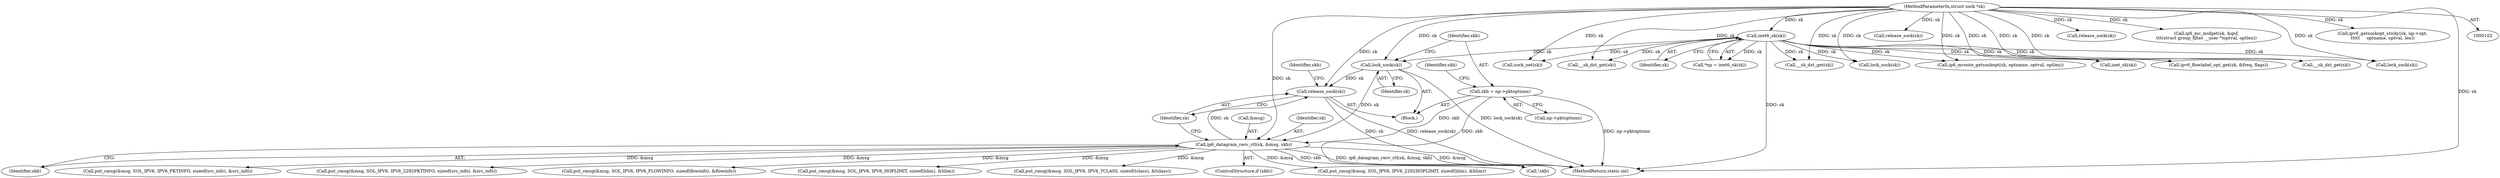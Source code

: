 digraph "0_linux_45f6fad84cc305103b28d73482b344d7f5b76f39_10@pointer" {
"1000264" [label="(Call,release_sock(sk))"];
"1000259" [label="(Call,ip6_datagram_recv_ctl(sk, &msg, skb))"];
"1000250" [label="(Call,lock_sock(sk))"];
"1000113" [label="(Call,inet6_sk(sk))"];
"1000103" [label="(MethodParameterIn,struct sock *sk)"];
"1000252" [label="(Call,skb = np->pktoptions)"];
"1000817" [label="(Call,sock_net(sk))"];
"1000583" [label="(Call,lock_sock(sk))"];
"1000114" [label="(Identifier,sk)"];
"1000757" [label="(Call,inet_sk(sk))"];
"1000263" [label="(Identifier,skb)"];
"1000268" [label="(Identifier,skb)"];
"1000113" [label="(Call,inet6_sk(sk))"];
"1000260" [label="(Identifier,sk)"];
"1000312" [label="(Call,put_cmsg(&msg, SOL_IPV6, IPV6_PKTINFO, sizeof(src_info), &src_info))"];
"1000252" [label="(Call,skb = np->pktoptions)"];
"1000414" [label="(Call,put_cmsg(&msg, SOL_IPV6, IPV6_2292PKTINFO, sizeof(src_info), &src_info))"];
"1000111" [label="(Call,*np = inet6_sk(sk))"];
"1000261" [label="(Call,&msg)"];
"1000595" [label="(Call,release_sock(sk))"];
"1000799" [label="(Call,__sk_dst_get(sk))"];
"1000103" [label="(MethodParameterIn,struct sock *sk)"];
"1000716" [label="(Call,__sk_dst_get(sk))"];
"1001032" [label="(MethodReturn,static int)"];
"1000259" [label="(Call,ip6_datagram_recv_ctl(sk, &msg, skb))"];
"1000489" [label="(Call,__sk_dst_get(sk))"];
"1000462" [label="(Call,put_cmsg(&msg, SOL_IPV6, IPV6_FLOWINFO, sizeof(flowinfo), &flowinfo))"];
"1000336" [label="(Call,put_cmsg(&msg, SOL_IPV6, IPV6_HOPLIMIT, sizeof(hlim), &hlim))"];
"1000251" [label="(Identifier,sk)"];
"1000264" [label="(Call,release_sock(sk))"];
"1000253" [label="(Identifier,skb)"];
"1000363" [label="(Call,put_cmsg(&msg, SOL_IPV6, IPV6_TCLASS, sizeof(tclass), &tclass))"];
"1000121" [label="(Call,ip6_mroute_getsockopt(sk, optname, optval, optlen))"];
"1000218" [label="(Call,release_sock(sk))"];
"1000223" [label="(Block,)"];
"1000250" [label="(Call,lock_sock(sk))"];
"1000257" [label="(ControlStructure,if (skb))"];
"1000210" [label="(Call,ip6_mc_msfget(sk, &gsf,\n\t\t\t(struct group_filter __user *)optval, optlen))"];
"1000267" [label="(Call,!skb)"];
"1000254" [label="(Call,np->pktoptions)"];
"1000265" [label="(Identifier,sk)"];
"1000438" [label="(Call,put_cmsg(&msg, SOL_IPV6, IPV6_2292HOPLIMIT, sizeof(hlim), &hlim))"];
"1000918" [label="(Call,ipv6_flowlabel_opt_get(sk, &freq, flags))"];
"1000587" [label="(Call,ipv6_getsockopt_sticky(sk, np->opt,\n\t\t\t\t\t     optname, optval, len))"];
"1000206" [label="(Call,lock_sock(sk))"];
"1000258" [label="(Identifier,skb)"];
"1000264" -> "1000223"  [label="AST: "];
"1000264" -> "1000265"  [label="CFG: "];
"1000265" -> "1000264"  [label="AST: "];
"1000268" -> "1000264"  [label="CFG: "];
"1000264" -> "1001032"  [label="DDG: sk"];
"1000264" -> "1001032"  [label="DDG: release_sock(sk)"];
"1000259" -> "1000264"  [label="DDG: sk"];
"1000250" -> "1000264"  [label="DDG: sk"];
"1000103" -> "1000264"  [label="DDG: sk"];
"1000259" -> "1000257"  [label="AST: "];
"1000259" -> "1000263"  [label="CFG: "];
"1000260" -> "1000259"  [label="AST: "];
"1000261" -> "1000259"  [label="AST: "];
"1000263" -> "1000259"  [label="AST: "];
"1000265" -> "1000259"  [label="CFG: "];
"1000259" -> "1001032"  [label="DDG: ip6_datagram_recv_ctl(sk, &msg, skb)"];
"1000259" -> "1001032"  [label="DDG: &msg"];
"1000250" -> "1000259"  [label="DDG: sk"];
"1000103" -> "1000259"  [label="DDG: sk"];
"1000252" -> "1000259"  [label="DDG: skb"];
"1000259" -> "1000267"  [label="DDG: skb"];
"1000259" -> "1000312"  [label="DDG: &msg"];
"1000259" -> "1000336"  [label="DDG: &msg"];
"1000259" -> "1000363"  [label="DDG: &msg"];
"1000259" -> "1000414"  [label="DDG: &msg"];
"1000259" -> "1000438"  [label="DDG: &msg"];
"1000259" -> "1000462"  [label="DDG: &msg"];
"1000250" -> "1000223"  [label="AST: "];
"1000250" -> "1000251"  [label="CFG: "];
"1000251" -> "1000250"  [label="AST: "];
"1000253" -> "1000250"  [label="CFG: "];
"1000250" -> "1001032"  [label="DDG: lock_sock(sk)"];
"1000113" -> "1000250"  [label="DDG: sk"];
"1000103" -> "1000250"  [label="DDG: sk"];
"1000113" -> "1000111"  [label="AST: "];
"1000113" -> "1000114"  [label="CFG: "];
"1000114" -> "1000113"  [label="AST: "];
"1000111" -> "1000113"  [label="CFG: "];
"1000113" -> "1001032"  [label="DDG: sk"];
"1000113" -> "1000111"  [label="DDG: sk"];
"1000103" -> "1000113"  [label="DDG: sk"];
"1000113" -> "1000121"  [label="DDG: sk"];
"1000113" -> "1000206"  [label="DDG: sk"];
"1000113" -> "1000489"  [label="DDG: sk"];
"1000113" -> "1000583"  [label="DDG: sk"];
"1000113" -> "1000716"  [label="DDG: sk"];
"1000113" -> "1000757"  [label="DDG: sk"];
"1000113" -> "1000799"  [label="DDG: sk"];
"1000113" -> "1000817"  [label="DDG: sk"];
"1000113" -> "1000918"  [label="DDG: sk"];
"1000103" -> "1000102"  [label="AST: "];
"1000103" -> "1001032"  [label="DDG: sk"];
"1000103" -> "1000121"  [label="DDG: sk"];
"1000103" -> "1000206"  [label="DDG: sk"];
"1000103" -> "1000210"  [label="DDG: sk"];
"1000103" -> "1000218"  [label="DDG: sk"];
"1000103" -> "1000489"  [label="DDG: sk"];
"1000103" -> "1000583"  [label="DDG: sk"];
"1000103" -> "1000587"  [label="DDG: sk"];
"1000103" -> "1000595"  [label="DDG: sk"];
"1000103" -> "1000716"  [label="DDG: sk"];
"1000103" -> "1000757"  [label="DDG: sk"];
"1000103" -> "1000799"  [label="DDG: sk"];
"1000103" -> "1000817"  [label="DDG: sk"];
"1000103" -> "1000918"  [label="DDG: sk"];
"1000252" -> "1000223"  [label="AST: "];
"1000252" -> "1000254"  [label="CFG: "];
"1000253" -> "1000252"  [label="AST: "];
"1000254" -> "1000252"  [label="AST: "];
"1000258" -> "1000252"  [label="CFG: "];
"1000252" -> "1001032"  [label="DDG: np->pktoptions"];
"1000252" -> "1000267"  [label="DDG: skb"];
}
